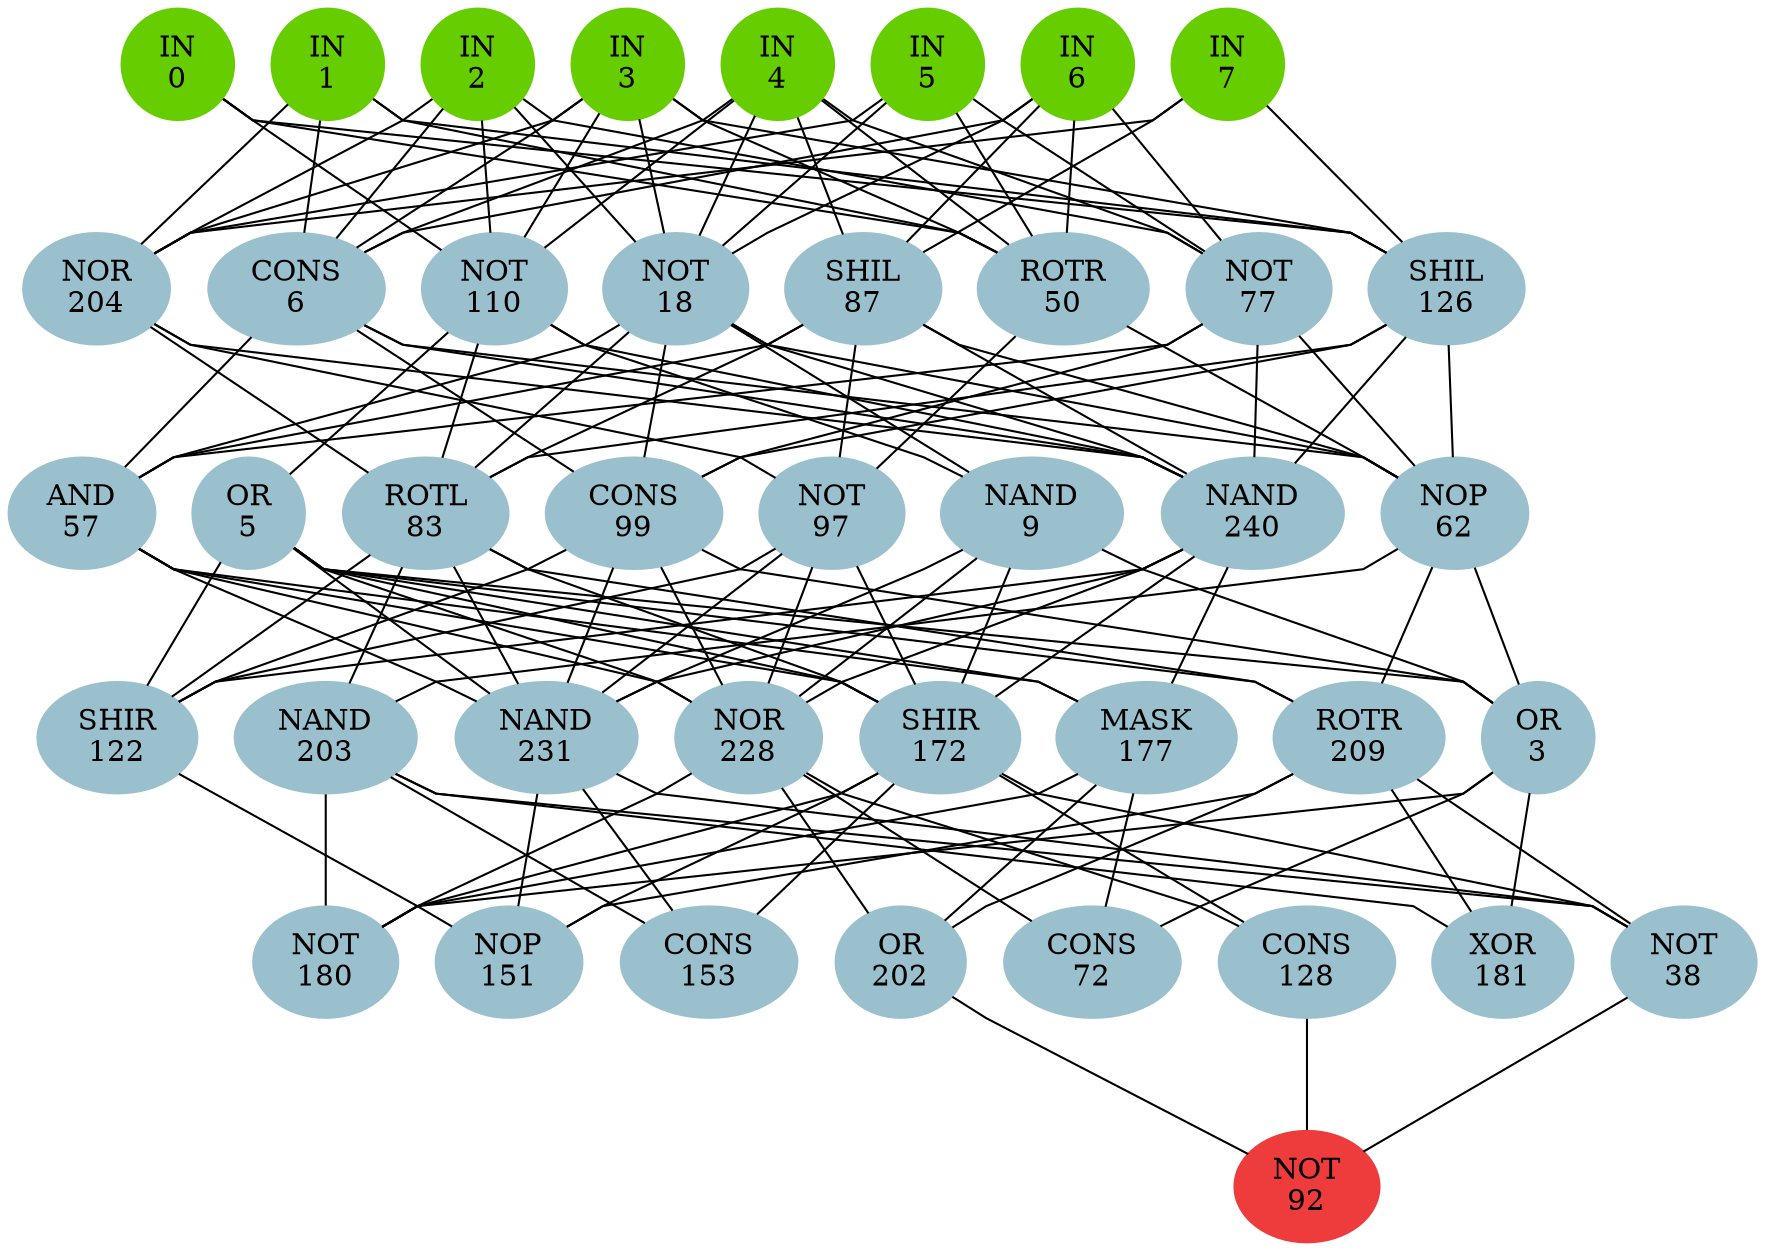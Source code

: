 graph EACircuit {
rankdir=BT;
ranksep=0.75;
ordering=out;
splines=polyline;
node [style=filled, color=lightblue2];

{ rank=same;
node [color=chartreuse3];
"-1_0"[label="IN\n0"];
node [color=chartreuse3];
"-1_1"[label="IN\n1"];
node [color=chartreuse3];
"-1_2"[label="IN\n2"];
node [color=chartreuse3];
"-1_3"[label="IN\n3"];
node [color=chartreuse3];
"-1_4"[label="IN\n4"];
node [color=chartreuse3];
"-1_5"[label="IN\n5"];
node [color=chartreuse3];
"-1_6"[label="IN\n6"];
node [color=chartreuse3];
"-1_7"[label="IN\n7"];
}
{ rank=same;
node [color=lightblue3];
"0_0"[label="NOR\n204"];
node [color=lightblue3];
"0_1"[label="CONS\n6"];
node [color=lightblue3];
"0_2"[label="NOT\n110"];
node [color=lightblue3];
"0_3"[label="NOT\n18"];
node [color=lightblue3];
"0_4"[label="SHIL\n87"];
node [color=lightblue3];
"0_5"[label="ROTR\n50"];
node [color=lightblue3];
"0_6"[label="NOT\n77"];
node [color=lightblue3];
"0_7"[label="SHIL\n126"];
}
{ rank=same;
node [color=lightblue3];
"1_0"[label="AND\n57"];
node [color=lightblue3];
"1_1"[label="OR\n5"];
node [color=lightblue3];
"1_2"[label="ROTL\n83"];
node [color=lightblue3];
"1_3"[label="CONS\n99"];
node [color=lightblue3];
"1_4"[label="NOT\n97"];
node [color=lightblue3];
"1_5"[label="NAND\n9"];
node [color=lightblue3];
"1_6"[label="NAND\n240"];
node [color=lightblue3];
"1_7"[label="NOP\n62"];
}
{ rank=same;
node [color=lightblue3];
"2_0"[label="SHIR\n122"];
node [color=lightblue3];
"2_1"[label="NAND\n203"];
node [color=lightblue3];
"2_2"[label="NAND\n231"];
node [color=lightblue3];
"2_3"[label="NOR\n228"];
node [color=lightblue3];
"2_4"[label="SHIR\n172"];
node [color=lightblue3];
"2_5"[label="MASK\n177"];
node [color=lightblue3];
"2_6"[label="ROTR\n209"];
node [color=lightblue3];
"2_7"[label="OR\n3"];
}
{ rank=same;
node [color=lightblue3];
"3_0"[label="NOT\n180"];
node [color=lightblue3];
"3_1"[label="NOP\n151"];
node [color=lightblue3];
"3_2"[label="CONS\n153"];
node [color=lightblue3];
"3_3"[label="OR\n202"];
node [color=lightblue3];
"3_4"[label="CONS\n72"];
node [color=lightblue3];
"3_5"[label="CONS\n128"];
node [color=lightblue3];
"3_6"[label="XOR\n181"];
node [color=lightblue3];
"3_7"[label="NOT\n38"];
}
{ rank=same;
node [color=brown2];
"4_0"[label="NOT\n92"];
}
edge[style=invis];
"-1_0" -- "-1_1" -- "-1_2" -- "-1_3" -- "-1_4" -- "-1_5" -- "-1_6" -- "-1_7";
"0_0" -- "0_1" -- "0_2" -- "0_3" -- "0_4" -- "0_5" -- "0_6" -- "0_7";
"1_0" -- "1_1" -- "1_2" -- "1_3" -- "1_4" -- "1_5" -- "1_6" -- "1_7";
"2_0" -- "2_1" -- "2_2" -- "2_3" -- "2_4" -- "2_5" -- "2_6" -- "2_7";
"3_0" -- "3_1" -- "3_2" -- "3_3" -- "3_4" -- "3_5" -- "3_6" -- "3_7";
"4_0" -- "4_0";
edge[style=solid];
"0_0" -- "-1_1";
"0_0" -- "-1_2";
"0_0" -- "-1_3";
"0_0" -- "-1_5";
"0_0" -- "-1_7";
"0_1" -- "-1_1";
"0_1" -- "-1_2";
"0_1" -- "-1_3";
"0_1" -- "-1_4";
"0_1" -- "-1_6";
"0_2" -- "-1_0";
"0_2" -- "-1_2";
"0_2" -- "-1_3";
"0_2" -- "-1_4";
"0_3" -- "-1_2";
"0_3" -- "-1_3";
"0_3" -- "-1_4";
"0_3" -- "-1_5";
"0_3" -- "-1_6";
"0_4" -- "-1_4";
"0_4" -- "-1_6";
"0_4" -- "-1_7";
"0_5" -- "-1_0";
"0_5" -- "-1_1";
"0_5" -- "-1_3";
"0_5" -- "-1_4";
"0_5" -- "-1_5";
"0_5" -- "-1_6";
"0_6" -- "-1_2";
"0_6" -- "-1_4";
"0_6" -- "-1_5";
"0_6" -- "-1_6";
"0_7" -- "-1_0";
"0_7" -- "-1_1";
"0_7" -- "-1_3";
"0_7" -- "-1_7";
"1_0" -- "0_1";
"1_0" -- "0_3";
"1_0" -- "0_4";
"1_0" -- "0_6";
"1_1" -- "0_2";
"1_2" -- "0_0";
"1_2" -- "0_2";
"1_2" -- "0_3";
"1_2" -- "0_4";
"1_2" -- "0_7";
"1_3" -- "0_1";
"1_3" -- "0_3";
"1_3" -- "0_6";
"1_3" -- "0_7";
"1_4" -- "0_0";
"1_4" -- "0_4";
"1_4" -- "0_5";
"1_5" -- "0_2";
"1_5" -- "0_3";
"1_6" -- "0_0";
"1_6" -- "0_1";
"1_6" -- "0_2";
"1_6" -- "0_3";
"1_6" -- "0_4";
"1_6" -- "0_6";
"1_6" -- "0_7";
"1_7" -- "0_1";
"1_7" -- "0_3";
"1_7" -- "0_4";
"1_7" -- "0_5";
"1_7" -- "0_6";
"1_7" -- "0_7";
"2_0" -- "1_1";
"2_0" -- "1_2";
"2_0" -- "1_3";
"2_0" -- "1_4";
"2_0" -- "1_6";
"2_1" -- "1_2";
"2_1" -- "1_7";
"2_2" -- "1_0";
"2_2" -- "1_1";
"2_2" -- "1_2";
"2_2" -- "1_3";
"2_2" -- "1_4";
"2_2" -- "1_5";
"2_2" -- "1_6";
"2_3" -- "1_0";
"2_3" -- "1_1";
"2_3" -- "1_3";
"2_3" -- "1_4";
"2_3" -- "1_5";
"2_3" -- "1_6";
"2_4" -- "1_0";
"2_4" -- "1_1";
"2_4" -- "1_2";
"2_4" -- "1_4";
"2_4" -- "1_5";
"2_4" -- "1_6";
"2_5" -- "1_0";
"2_5" -- "1_1";
"2_5" -- "1_6";
"2_6" -- "1_1";
"2_6" -- "1_2";
"2_6" -- "1_7";
"2_7" -- "1_1";
"2_7" -- "1_3";
"2_7" -- "1_5";
"2_7" -- "1_7";
"3_0" -- "2_1";
"3_0" -- "2_3";
"3_0" -- "2_4";
"3_0" -- "2_5";
"3_0" -- "2_7";
"3_1" -- "2_0";
"3_1" -- "2_2";
"3_1" -- "2_4";
"3_1" -- "2_6";
"3_2" -- "2_1";
"3_2" -- "2_2";
"3_2" -- "2_4";
"3_3" -- "2_3";
"3_3" -- "2_5";
"3_3" -- "2_6";
"3_4" -- "2_3";
"3_4" -- "2_5";
"3_4" -- "2_7";
"3_5" -- "2_3";
"3_5" -- "2_4";
"3_6" -- "2_1";
"3_6" -- "2_6";
"3_6" -- "2_7";
"3_7" -- "2_1";
"3_7" -- "2_2";
"3_7" -- "2_4";
"3_7" -- "2_6";
"4_0" -- "3_3";
"4_0" -- "3_5";
"4_0" -- "3_7";
}